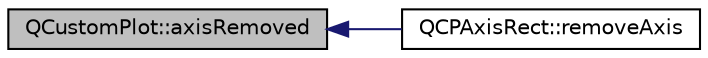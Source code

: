 digraph "QCustomPlot::axisRemoved"
{
  edge [fontname="Helvetica",fontsize="10",labelfontname="Helvetica",labelfontsize="10"];
  node [fontname="Helvetica",fontsize="10",shape=record];
  rankdir="LR";
  Node188 [label="QCustomPlot::axisRemoved",height=0.2,width=0.4,color="black", fillcolor="grey75", style="filled", fontcolor="black"];
  Node188 -> Node189 [dir="back",color="midnightblue",fontsize="10",style="solid",fontname="Helvetica"];
  Node189 [label="QCPAxisRect::removeAxis",height=0.2,width=0.4,color="black", fillcolor="white", style="filled",URL="$d8/dad/class_q_c_p_axis_rect.html#a03c39cd9704f0d36fb6cf980cdddcbaa"];
}

